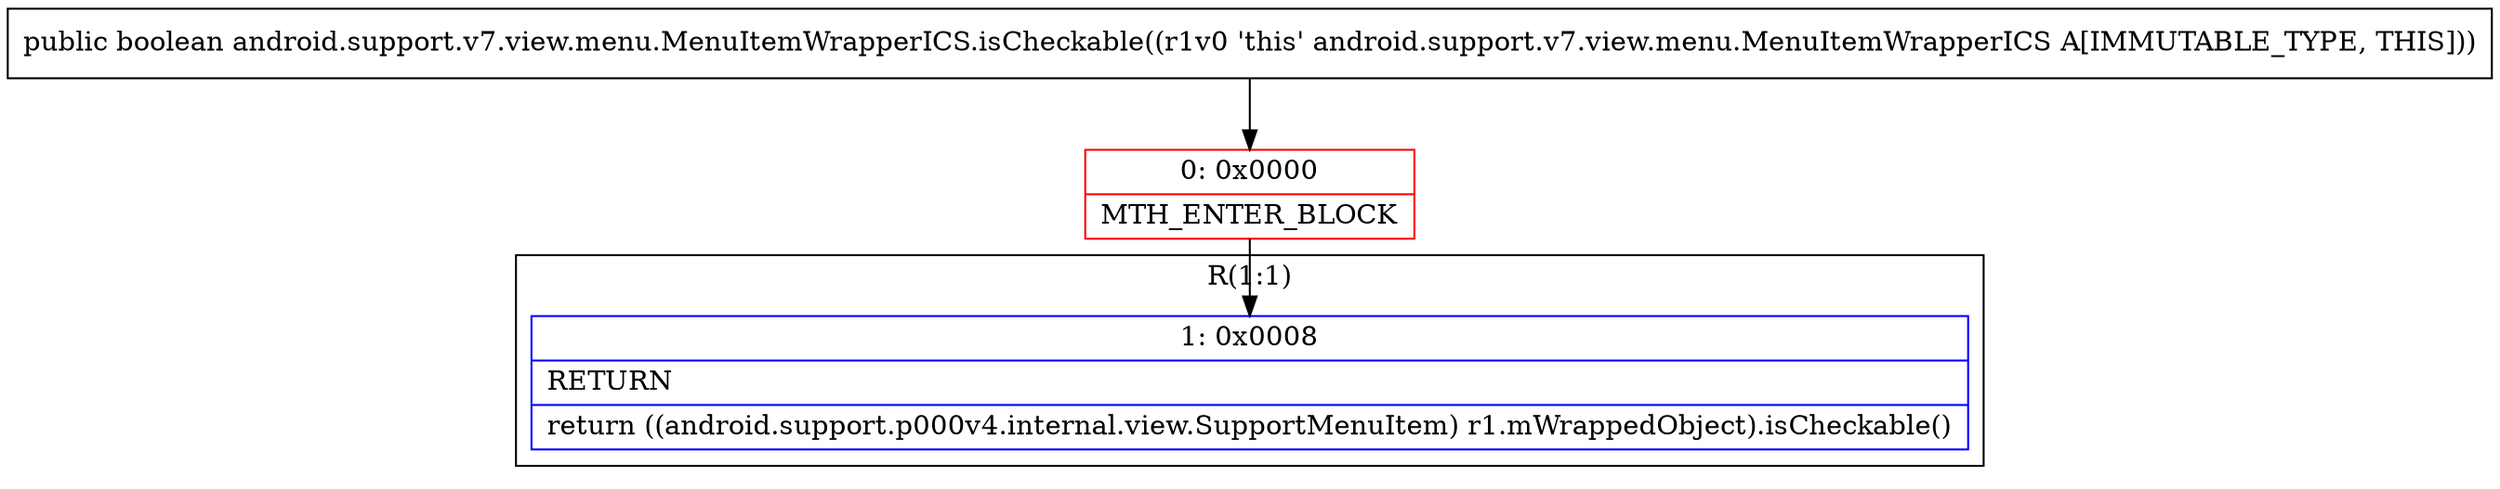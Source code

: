 digraph "CFG forandroid.support.v7.view.menu.MenuItemWrapperICS.isCheckable()Z" {
subgraph cluster_Region_101388911 {
label = "R(1:1)";
node [shape=record,color=blue];
Node_1 [shape=record,label="{1\:\ 0x0008|RETURN\l|return ((android.support.p000v4.internal.view.SupportMenuItem) r1.mWrappedObject).isCheckable()\l}"];
}
Node_0 [shape=record,color=red,label="{0\:\ 0x0000|MTH_ENTER_BLOCK\l}"];
MethodNode[shape=record,label="{public boolean android.support.v7.view.menu.MenuItemWrapperICS.isCheckable((r1v0 'this' android.support.v7.view.menu.MenuItemWrapperICS A[IMMUTABLE_TYPE, THIS])) }"];
MethodNode -> Node_0;
Node_0 -> Node_1;
}

